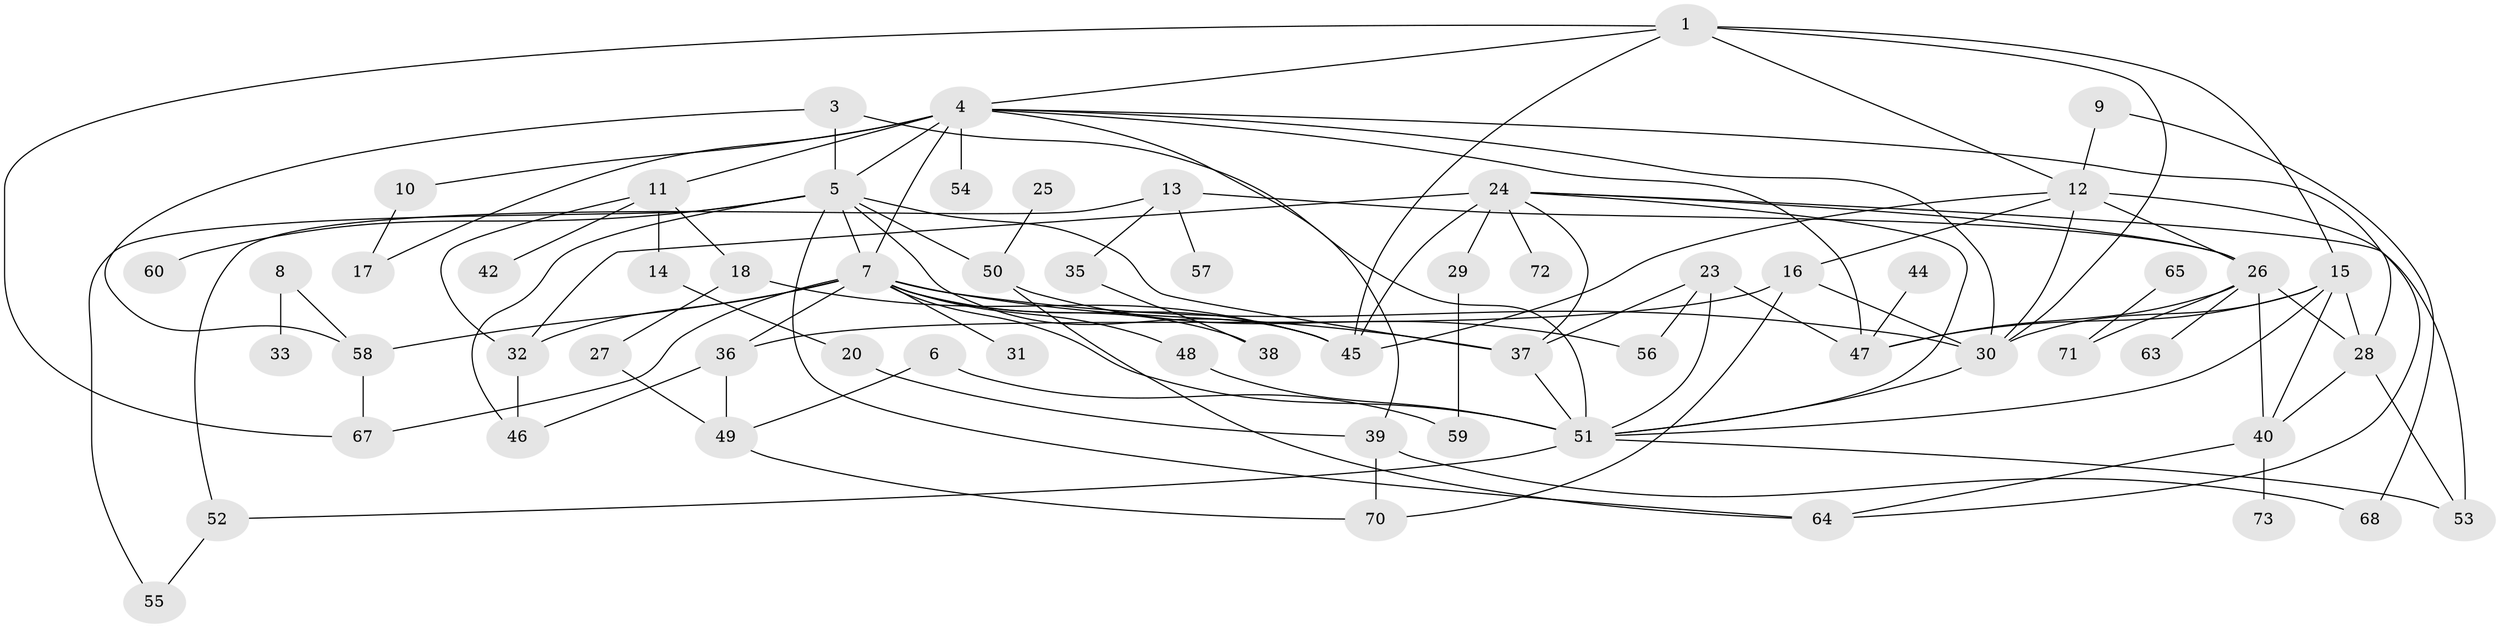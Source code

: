 // original degree distribution, {2: 0.2328767123287671, 0: 0.0684931506849315, 3: 0.2465753424657534, 5: 0.0958904109589041, 4: 0.1643835616438356, 6: 0.0136986301369863, 1: 0.1780821917808219}
// Generated by graph-tools (version 1.1) at 2025/33/03/09/25 02:33:41]
// undirected, 62 vertices, 112 edges
graph export_dot {
graph [start="1"]
  node [color=gray90,style=filled];
  1;
  3;
  4;
  5;
  6;
  7;
  8;
  9;
  10;
  11;
  12;
  13;
  14;
  15;
  16;
  17;
  18;
  20;
  23;
  24;
  25;
  26;
  27;
  28;
  29;
  30;
  31;
  32;
  33;
  35;
  36;
  37;
  38;
  39;
  40;
  42;
  44;
  45;
  46;
  47;
  48;
  49;
  50;
  51;
  52;
  53;
  54;
  55;
  56;
  57;
  58;
  59;
  60;
  63;
  64;
  65;
  67;
  68;
  70;
  71;
  72;
  73;
  1 -- 4 [weight=1.0];
  1 -- 12 [weight=1.0];
  1 -- 15 [weight=1.0];
  1 -- 30 [weight=1.0];
  1 -- 45 [weight=1.0];
  1 -- 67 [weight=1.0];
  3 -- 5 [weight=1.0];
  3 -- 51 [weight=1.0];
  3 -- 58 [weight=1.0];
  4 -- 5 [weight=1.0];
  4 -- 7 [weight=1.0];
  4 -- 10 [weight=1.0];
  4 -- 11 [weight=1.0];
  4 -- 17 [weight=1.0];
  4 -- 28 [weight=1.0];
  4 -- 30 [weight=1.0];
  4 -- 39 [weight=1.0];
  4 -- 47 [weight=1.0];
  4 -- 54 [weight=1.0];
  5 -- 7 [weight=1.0];
  5 -- 37 [weight=1.0];
  5 -- 45 [weight=1.0];
  5 -- 46 [weight=1.0];
  5 -- 50 [weight=1.0];
  5 -- 55 [weight=1.0];
  5 -- 60 [weight=1.0];
  5 -- 64 [weight=1.0];
  6 -- 49 [weight=2.0];
  6 -- 59 [weight=1.0];
  7 -- 30 [weight=1.0];
  7 -- 31 [weight=1.0];
  7 -- 32 [weight=1.0];
  7 -- 36 [weight=1.0];
  7 -- 37 [weight=2.0];
  7 -- 38 [weight=1.0];
  7 -- 45 [weight=2.0];
  7 -- 48 [weight=1.0];
  7 -- 51 [weight=1.0];
  7 -- 58 [weight=1.0];
  7 -- 67 [weight=1.0];
  8 -- 33 [weight=1.0];
  8 -- 58 [weight=1.0];
  9 -- 12 [weight=1.0];
  9 -- 68 [weight=1.0];
  10 -- 17 [weight=1.0];
  11 -- 14 [weight=1.0];
  11 -- 18 [weight=1.0];
  11 -- 32 [weight=1.0];
  11 -- 42 [weight=1.0];
  12 -- 16 [weight=1.0];
  12 -- 26 [weight=1.0];
  12 -- 30 [weight=1.0];
  12 -- 45 [weight=1.0];
  12 -- 64 [weight=1.0];
  13 -- 26 [weight=1.0];
  13 -- 35 [weight=1.0];
  13 -- 52 [weight=1.0];
  13 -- 57 [weight=1.0];
  14 -- 20 [weight=1.0];
  15 -- 28 [weight=1.0];
  15 -- 30 [weight=1.0];
  15 -- 40 [weight=1.0];
  15 -- 47 [weight=1.0];
  15 -- 51 [weight=1.0];
  16 -- 30 [weight=1.0];
  16 -- 36 [weight=1.0];
  16 -- 70 [weight=1.0];
  18 -- 27 [weight=1.0];
  18 -- 45 [weight=1.0];
  20 -- 39 [weight=1.0];
  23 -- 37 [weight=1.0];
  23 -- 47 [weight=1.0];
  23 -- 51 [weight=1.0];
  23 -- 56 [weight=1.0];
  24 -- 26 [weight=1.0];
  24 -- 29 [weight=1.0];
  24 -- 32 [weight=1.0];
  24 -- 37 [weight=1.0];
  24 -- 45 [weight=3.0];
  24 -- 51 [weight=1.0];
  24 -- 53 [weight=1.0];
  24 -- 72 [weight=1.0];
  25 -- 50 [weight=1.0];
  26 -- 28 [weight=1.0];
  26 -- 40 [weight=1.0];
  26 -- 47 [weight=1.0];
  26 -- 63 [weight=1.0];
  26 -- 71 [weight=1.0];
  27 -- 49 [weight=1.0];
  28 -- 40 [weight=1.0];
  28 -- 53 [weight=1.0];
  29 -- 59 [weight=1.0];
  30 -- 51 [weight=1.0];
  32 -- 46 [weight=1.0];
  35 -- 38 [weight=1.0];
  36 -- 46 [weight=1.0];
  36 -- 49 [weight=1.0];
  37 -- 51 [weight=2.0];
  39 -- 68 [weight=1.0];
  39 -- 70 [weight=1.0];
  40 -- 64 [weight=1.0];
  40 -- 73 [weight=1.0];
  44 -- 47 [weight=1.0];
  48 -- 51 [weight=1.0];
  49 -- 70 [weight=1.0];
  50 -- 56 [weight=1.0];
  50 -- 64 [weight=1.0];
  51 -- 52 [weight=1.0];
  51 -- 53 [weight=1.0];
  52 -- 55 [weight=1.0];
  58 -- 67 [weight=1.0];
  65 -- 71 [weight=1.0];
}
